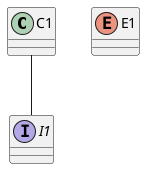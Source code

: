 @startuml
' hide, remove or restore tagged element or wildcard
class C1 $tag1
enum E1
interface I1 $tag1
C1 -- I1

hide $tag1
' remove <=>restore
remove $tag1
restore $tag1
' hide <=> show
show $tag1
@enduml

@startuml
' wildcard
class C1 $tag1
enum E2
interface I1 $tag1
C1 -- I1

hide *1
' keywords @unlinked
hide @unlinked
@enduml